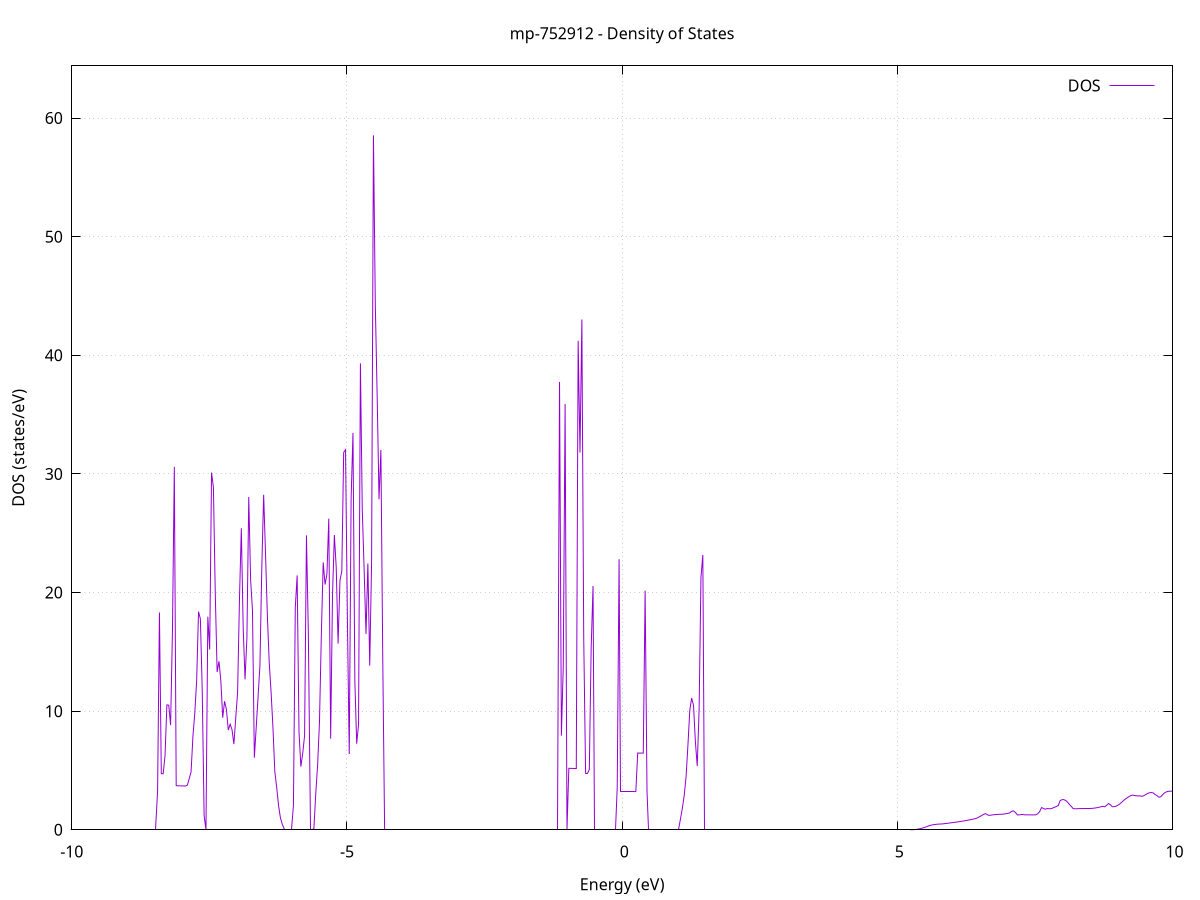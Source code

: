 set title 'mp-752912 - Density of States'
set xlabel 'Energy (eV)'
set ylabel 'DOS (states/eV)'
set grid
set xrange [-10:10]
set yrange [0:64.397]
set xzeroaxis lt -1
set terminal png size 800,600
set output 'mp-752912_dos_gnuplot.png'
plot '-' using 1:2 with lines title 'DOS'
-46.243900 0.000000
-46.210100 0.000000
-46.176300 0.000000
-46.142400 0.000000
-46.108600 0.000000
-46.074800 0.000000
-46.041000 0.000000
-46.007200 0.000000
-45.973400 0.000000
-45.939600 0.000000
-45.905800 0.000000
-45.871900 0.000000
-45.838100 0.000000
-45.804300 0.000000
-45.770500 0.000000
-45.736700 0.000000
-45.702900 0.000000
-45.669100 0.000000
-45.635300 0.000000
-45.601400 0.000000
-45.567600 0.000000
-45.533800 0.000000
-45.500000 0.000000
-45.466200 0.000000
-45.432400 0.000000
-45.398600 0.000000
-45.364800 0.000000
-45.330900 0.000000
-45.297100 0.000000
-45.263300 0.000000
-45.229500 0.000000
-45.195700 0.000000
-45.161900 0.000000
-45.128100 0.000000
-45.094300 0.000000
-45.060400 0.000000
-45.026600 0.000000
-44.992800 0.000000
-44.959000 0.000000
-44.925200 0.000000
-44.891400 0.000000
-44.857600 0.000000
-44.823700 0.000000
-44.789900 0.000000
-44.756100 0.000000
-44.722300 0.000000
-44.688500 0.000000
-44.654700 0.000000
-44.620900 0.000000
-44.587100 0.000000
-44.553200 0.000000
-44.519400 0.000000
-44.485600 0.000000
-44.451800 0.000000
-44.418000 0.000000
-44.384200 0.000000
-44.350400 0.000000
-44.316600 0.000000
-44.282700 0.000000
-44.248900 0.000000
-44.215100 0.000000
-44.181300 0.000000
-44.147500 0.000000
-44.113700 0.000000
-44.079900 0.000000
-44.046100 0.000000
-44.012200 0.000000
-43.978400 0.000000
-43.944600 0.000000
-43.910800 0.000000
-43.877000 0.000000
-43.843200 0.000000
-43.809400 0.000000
-43.775600 0.000000
-43.741700 0.000000
-43.707900 0.000000
-43.674100 0.000000
-43.640300 0.000000
-43.606500 0.000000
-43.572700 0.000000
-43.538900 0.000000
-43.505100 0.000000
-43.471200 0.000000
-43.437400 0.000000
-43.403600 0.000000
-43.369800 0.000000
-43.336000 0.000000
-43.302200 0.000000
-43.268400 0.000000
-43.234500 0.000000
-43.200700 0.000000
-43.166900 766.857000
-43.133100 0.000000
-43.099300 1018.175600
-43.065500 47.659300
-43.031700 134.387600
-42.997900 0.000000
-42.964000 0.000000
-42.930200 0.000000
-42.896400 0.000000
-42.862600 0.000000
-42.828800 0.000000
-42.795000 0.000000
-42.761200 0.000000
-42.727400 0.000000
-42.693500 0.000000
-42.659700 0.000000
-42.625900 0.000000
-42.592100 0.000000
-42.558300 0.000000
-42.524500 0.000000
-42.490700 0.000000
-42.456900 0.000000
-42.423000 0.000000
-42.389200 0.000000
-42.355400 0.000000
-42.321600 0.000000
-42.287800 0.000000
-42.254000 0.000000
-42.220200 0.000000
-42.186400 0.000000
-42.152500 0.000000
-42.118700 0.000000
-42.084900 0.000000
-42.051100 0.000000
-42.017300 0.000000
-41.983500 0.000000
-41.949700 0.000000
-41.915800 0.000000
-41.882000 0.000000
-41.848200 0.000000
-41.814400 0.000000
-41.780600 0.000000
-41.746800 0.000000
-41.713000 0.000000
-41.679200 0.000000
-41.645300 0.000000
-41.611500 0.000000
-41.577700 0.000000
-41.543900 0.000000
-41.510100 0.000000
-41.476300 0.000000
-41.442500 0.000000
-41.408700 0.000000
-41.374800 0.000000
-41.341000 0.000000
-41.307200 0.000000
-41.273400 0.000000
-41.239600 0.000000
-41.205800 0.000000
-41.172000 0.000000
-41.138200 0.000000
-41.104300 0.000000
-41.070500 0.000000
-41.036700 0.000000
-41.002900 0.000000
-40.969100 0.000000
-40.935300 0.000000
-40.901500 0.000000
-40.867700 0.000000
-40.833800 0.000000
-40.800000 0.000000
-40.766200 0.000000
-40.732400 0.000000
-40.698600 0.000000
-40.664800 0.000000
-40.631000 0.000000
-40.597100 0.000000
-40.563300 0.000000
-40.529500 0.000000
-40.495700 0.000000
-40.461900 0.000000
-40.428100 0.000000
-40.394300 0.000000
-40.360500 0.000000
-40.326600 0.000000
-40.292800 0.000000
-40.259000 0.000000
-40.225200 0.000000
-40.191400 0.000000
-40.157600 0.000000
-40.123800 0.000000
-40.090000 0.000000
-40.056100 0.000000
-40.022300 0.000000
-39.988500 0.000000
-39.954700 0.000000
-39.920900 0.000000
-39.887100 0.000000
-39.853300 0.000000
-39.819500 0.000000
-39.785600 0.000000
-39.751800 0.000000
-39.718000 0.000000
-39.684200 0.000000
-39.650400 0.000000
-39.616600 0.000000
-39.582800 0.000000
-39.549000 0.000000
-39.515100 0.000000
-39.481300 0.000000
-39.447500 0.000000
-39.413700 0.000000
-39.379900 0.000000
-39.346100 0.000000
-39.312300 0.000000
-39.278500 0.000000
-39.244600 0.000000
-39.210800 0.000000
-39.177000 0.000000
-39.143200 0.000000
-39.109400 0.000000
-39.075600 0.000000
-39.041800 0.000000
-39.007900 0.000000
-38.974100 0.000000
-38.940300 0.000000
-38.906500 0.000000
-38.872700 0.000000
-38.838900 0.000000
-38.805100 0.000000
-38.771300 0.000000
-38.737400 0.000000
-38.703600 0.000000
-38.669800 0.000000
-38.636000 0.000000
-38.602200 0.000000
-38.568400 0.000000
-38.534600 0.000000
-38.500800 0.000000
-38.466900 0.000000
-38.433100 0.000000
-38.399300 0.000000
-38.365500 0.000000
-38.331700 0.000000
-38.297900 0.000000
-38.264100 0.000000
-38.230300 0.000000
-38.196400 0.000000
-38.162600 0.000000
-38.128800 0.000000
-38.095000 0.000000
-38.061200 0.000000
-38.027400 0.000000
-37.993600 0.000000
-37.959800 0.000000
-37.925900 0.000000
-37.892100 0.000000
-37.858300 0.000000
-37.824500 0.000000
-37.790700 0.000000
-37.756900 0.000000
-37.723100 0.000000
-37.689200 0.000000
-37.655400 0.000000
-37.621600 0.000000
-37.587800 0.000000
-37.554000 0.000000
-37.520200 0.000000
-37.486400 0.000000
-37.452600 0.000000
-37.418700 0.000000
-37.384900 0.000000
-37.351100 0.000000
-37.317300 0.000000
-37.283500 0.000000
-37.249700 0.000000
-37.215900 0.000000
-37.182100 0.000000
-37.148200 0.000000
-37.114400 0.000000
-37.080600 0.000000
-37.046800 0.000000
-37.013000 0.000000
-36.979200 0.000000
-36.945400 0.000000
-36.911600 0.000000
-36.877700 0.000000
-36.843900 0.000000
-36.810100 0.000000
-36.776300 0.000000
-36.742500 0.000000
-36.708700 0.000000
-36.674900 0.000000
-36.641100 0.000000
-36.607200 0.000000
-36.573400 0.000000
-36.539600 0.000000
-36.505800 0.000000
-36.472000 0.000000
-36.438200 0.000000
-36.404400 0.000000
-36.370500 0.000000
-36.336700 0.000000
-36.302900 0.000000
-36.269100 0.000000
-36.235300 0.000000
-36.201500 0.000000
-36.167700 0.000000
-36.133900 0.000000
-36.100000 0.000000
-36.066200 0.000000
-36.032400 0.000000
-35.998600 0.000000
-35.964800 0.000000
-35.931000 0.000000
-35.897200 0.000000
-35.863400 0.000000
-35.829500 0.000000
-35.795700 0.000000
-35.761900 0.000000
-35.728100 0.000000
-35.694300 0.000000
-35.660500 0.000000
-35.626700 0.000000
-35.592900 0.000000
-35.559000 0.000000
-35.525200 0.000000
-35.491400 0.000000
-35.457600 0.000000
-35.423800 0.000000
-35.390000 0.000000
-35.356200 0.000000
-35.322400 0.000000
-35.288500 0.000000
-35.254700 0.000000
-35.220900 0.000000
-35.187100 0.000000
-35.153300 0.000000
-35.119500 0.000000
-35.085700 0.000000
-35.051900 0.000000
-35.018000 0.000000
-34.984200 0.000000
-34.950400 0.000000
-34.916600 0.000000
-34.882800 0.000000
-34.849000 0.000000
-34.815200 0.000000
-34.781300 0.000000
-34.747500 0.000000
-34.713700 0.000000
-34.679900 0.000000
-34.646100 0.000000
-34.612300 0.000000
-34.578500 0.000000
-34.544700 0.000000
-34.510800 0.000000
-34.477000 0.000000
-34.443200 0.000000
-34.409400 0.000000
-34.375600 0.000000
-34.341800 0.000000
-34.308000 0.000000
-34.274200 0.000000
-34.240300 0.000000
-34.206500 0.000000
-34.172700 0.000000
-34.138900 0.000000
-34.105100 0.000000
-34.071300 0.000000
-34.037500 0.000000
-34.003700 0.000000
-33.969800 0.000000
-33.936000 0.000000
-33.902200 0.000000
-33.868400 0.000000
-33.834600 0.000000
-33.800800 0.000000
-33.767000 0.000000
-33.733200 0.000000
-33.699300 0.000000
-33.665500 0.000000
-33.631700 0.000000
-33.597900 0.000000
-33.564100 0.000000
-33.530300 0.000000
-33.496500 0.000000
-33.462600 0.000000
-33.428800 0.000000
-33.395000 0.000000
-33.361200 0.000000
-33.327400 0.000000
-33.293600 0.000000
-33.259800 0.000000
-33.226000 0.000000
-33.192100 0.000000
-33.158300 0.000000
-33.124500 0.000000
-33.090700 0.000000
-33.056900 0.000000
-33.023100 0.000000
-32.989300 0.000000
-32.955500 0.000000
-32.921600 0.000000
-32.887800 0.000000
-32.854000 0.000000
-32.820200 0.000000
-32.786400 0.000000
-32.752600 0.000000
-32.718800 0.000000
-32.685000 0.000000
-32.651100 0.000000
-32.617300 0.000000
-32.583500 0.000000
-32.549700 0.000000
-32.515900 0.000000
-32.482100 0.000000
-32.448300 0.000000
-32.414500 0.000000
-32.380600 0.000000
-32.346800 0.000000
-32.313000 0.000000
-32.279200 0.000000
-32.245400 0.000000
-32.211600 0.000000
-32.177800 0.000000
-32.143900 0.000000
-32.110100 0.000000
-32.076300 0.000000
-32.042500 0.000000
-32.008700 0.000000
-31.974900 0.000000
-31.941100 0.000000
-31.907300 0.000000
-31.873400 0.000000
-31.839600 0.000000
-31.805800 0.000000
-31.772000 0.000000
-31.738200 0.000000
-31.704400 0.000000
-31.670600 0.000000
-31.636800 0.000000
-31.602900 0.000000
-31.569100 0.000000
-31.535300 0.000000
-31.501500 0.000000
-31.467700 0.000000
-31.433900 0.000000
-31.400100 0.000000
-31.366300 0.000000
-31.332400 0.000000
-31.298600 0.000000
-31.264800 0.000000
-31.231000 0.000000
-31.197200 0.000000
-31.163400 0.000000
-31.129600 0.000000
-31.095800 0.000000
-31.061900 0.000000
-31.028100 0.000000
-30.994300 0.000000
-30.960500 0.000000
-30.926700 0.000000
-30.892900 0.000000
-30.859100 0.000000
-30.825300 0.000000
-30.791400 0.000000
-30.757600 0.000000
-30.723800 0.000000
-30.690000 0.000000
-30.656200 0.000000
-30.622400 0.000000
-30.588600 0.000000
-30.554700 0.000000
-30.520900 0.000000
-30.487100 0.000000
-30.453300 0.000000
-30.419500 0.000000
-30.385700 0.000000
-30.351900 0.000000
-30.318100 0.000000
-30.284200 0.000000
-30.250400 0.000000
-30.216600 0.000000
-30.182800 0.000000
-30.149000 0.000000
-30.115200 0.000000
-30.081400 0.000000
-30.047600 0.000000
-30.013700 0.000000
-29.979900 0.000000
-29.946100 0.000000
-29.912300 0.000000
-29.878500 0.000000
-29.844700 0.000000
-29.810900 0.000000
-29.777100 0.000000
-29.743200 0.000000
-29.709400 0.000000
-29.675600 0.000000
-29.641800 0.000000
-29.608000 0.000000
-29.574200 0.000000
-29.540400 0.000000
-29.506600 0.000000
-29.472700 0.000000
-29.438900 0.000000
-29.405100 0.000000
-29.371300 0.000000
-29.337500 0.000000
-29.303700 0.000000
-29.269900 0.000000
-29.236000 0.000000
-29.202200 0.000000
-29.168400 0.000000
-29.134600 0.000000
-29.100800 0.000000
-29.067000 0.000000
-29.033200 0.000000
-28.999400 0.000000
-28.965500 0.000000
-28.931700 0.000000
-28.897900 0.000000
-28.864100 0.000000
-28.830300 0.000000
-28.796500 0.000000
-28.762700 0.000000
-28.728900 0.000000
-28.695000 0.000000
-28.661200 0.000000
-28.627400 0.000000
-28.593600 0.000000
-28.559800 0.000000
-28.526000 0.000000
-28.492200 0.000000
-28.458400 0.000000
-28.424500 0.000000
-28.390700 0.000000
-28.356900 0.000000
-28.323100 0.000000
-28.289300 0.000000
-28.255500 0.000000
-28.221700 0.000000
-28.187900 0.000000
-28.154000 0.000000
-28.120200 0.000000
-28.086400 0.000000
-28.052600 0.000000
-28.018800 0.000000
-27.985000 0.000000
-27.951200 0.000000
-27.917300 0.000000
-27.883500 0.000000
-27.849700 0.000000
-27.815900 0.000000
-27.782100 0.000000
-27.748300 0.000000
-27.714500 0.000000
-27.680700 0.000000
-27.646800 0.000000
-27.613000 0.000000
-27.579200 0.000000
-27.545400 0.000000
-27.511600 0.000000
-27.477800 0.000000
-27.444000 0.000000
-27.410200 0.000000
-27.376300 0.000000
-27.342500 0.000000
-27.308700 0.000000
-27.274900 0.000000
-27.241100 0.000000
-27.207300 0.000000
-27.173500 0.000000
-27.139700 0.000000
-27.105800 0.000000
-27.072000 0.000000
-27.038200 0.000000
-27.004400 0.000000
-26.970600 0.000000
-26.936800 0.000000
-26.903000 0.000000
-26.869200 0.000000
-26.835300 0.000000
-26.801500 0.000000
-26.767700 0.000000
-26.733900 0.000000
-26.700100 0.000000
-26.666300 0.000000
-26.632500 0.000000
-26.598700 0.000000
-26.564800 0.000000
-26.531000 0.000000
-26.497200 0.000000
-26.463400 0.000000
-26.429600 0.000000
-26.395800 0.000000
-26.362000 0.000000
-26.328100 0.000000
-26.294300 0.000000
-26.260500 0.000000
-26.226700 0.000000
-26.192900 0.000000
-26.159100 0.000000
-26.125300 0.000000
-26.091500 0.000000
-26.057600 0.000000
-26.023800 0.000000
-25.990000 0.000000
-25.956200 0.000000
-25.922400 0.000000
-25.888600 0.000000
-25.854800 0.000000
-25.821000 0.000000
-25.787100 0.000000
-25.753300 0.000000
-25.719500 0.000000
-25.685700 0.000000
-25.651900 0.000000
-25.618100 0.000000
-25.584300 0.000000
-25.550500 0.000000
-25.516600 0.000000
-25.482800 0.000000
-25.449000 0.000000
-25.415200 0.000000
-25.381400 0.354000
-25.347600 9.354500
-25.313800 12.181000
-25.280000 9.883600
-25.246100 4.976700
-25.212300 4.977000
-25.178500 4.977100
-25.144700 4.977000
-25.110900 4.976900
-25.077100 2.920500
-25.043300 3.365100
-25.009400 4.000500
-24.975600 4.000700
-24.941800 4.000800
-24.908000 4.001000
-24.874200 4.001100
-24.840400 4.001200
-24.806600 4.225000
-24.772800 4.958100
-24.738900 4.959600
-24.705100 4.961100
-24.671300 4.962600
-24.637500 4.964100
-24.603700 3.447600
-24.569900 16.230100
-24.536100 20.936500
-24.502300 54.700400
-24.468400 27.072600
-24.434600 16.412700
-24.400800 16.476300
-24.367000 9.818600
-24.333200 19.561900
-24.299400 31.534200
-24.265600 0.000000
-24.231800 0.000000
-24.197900 31.986600
-24.164100 17.197700
-24.130300 16.429200
-24.096500 37.095400
-24.062700 107.528500
-24.028900 93.595600
-23.995100 0.000000
-23.961300 0.000000
-23.927400 0.000000
-23.893600 0.000000
-23.859800 0.000000
-23.826000 0.000000
-23.792200 0.000000
-23.758400 0.000000
-23.724600 0.000000
-23.690700 0.000000
-23.656900 0.000000
-23.623100 0.000000
-23.589300 0.000000
-23.555500 0.000000
-23.521700 0.000000
-23.487900 0.000000
-23.454100 0.000000
-23.420200 0.000000
-23.386400 0.000000
-23.352600 0.000000
-23.318800 0.000000
-23.285000 0.000000
-23.251200 0.000000
-23.217400 0.000000
-23.183600 0.000000
-23.149700 0.000000
-23.115900 0.000000
-23.082100 0.000000
-23.048300 0.000000
-23.014500 0.000000
-22.980700 0.000000
-22.946900 0.000000
-22.913100 0.000000
-22.879200 0.000000
-22.845400 0.000000
-22.811600 0.000000
-22.777800 0.000000
-22.744000 0.000000
-22.710200 0.000000
-22.676400 0.000000
-22.642600 0.000000
-22.608700 0.000000
-22.574900 0.000000
-22.541100 0.000000
-22.507300 0.000000
-22.473500 0.000000
-22.439700 0.000000
-22.405900 0.000000
-22.372100 0.000000
-22.338200 0.000000
-22.304400 0.000000
-22.270600 0.000000
-22.236800 0.000000
-22.203000 0.000000
-22.169200 0.000000
-22.135400 0.000000
-22.101500 0.000000
-22.067700 0.000000
-22.033900 0.000000
-22.000100 0.000000
-21.966300 0.000000
-21.932500 0.000000
-21.898700 0.000000
-21.864900 0.000000
-21.831000 0.000000
-21.797200 0.000000
-21.763400 0.000000
-21.729600 0.000000
-21.695800 0.000000
-21.662000 0.000000
-21.628200 0.000000
-21.594400 0.000000
-21.560500 0.000000
-21.526700 0.000000
-21.492900 0.000000
-21.459100 0.000000
-21.425300 0.000000
-21.391500 0.000000
-21.357700 0.000000
-21.323900 0.000000
-21.290000 0.000000
-21.256200 0.000000
-21.222400 0.000000
-21.188600 0.000000
-21.154800 0.000000
-21.121000 0.000000
-21.087200 0.000000
-21.053400 0.000000
-21.019500 0.000000
-20.985700 0.000000
-20.951900 0.000000
-20.918100 0.000000
-20.884300 0.000000
-20.850500 0.000000
-20.816700 0.000000
-20.782800 0.000000
-20.749000 0.000000
-20.715200 0.000000
-20.681400 0.000000
-20.647600 0.000000
-20.613800 0.000000
-20.580000 0.000000
-20.546200 0.000000
-20.512300 0.000000
-20.478500 0.000000
-20.444700 0.000000
-20.410900 0.000000
-20.377100 0.000000
-20.343300 0.000000
-20.309500 0.000000
-20.275700 0.000000
-20.241800 0.000000
-20.208000 0.000000
-20.174200 0.000000
-20.140400 0.000000
-20.106600 0.000000
-20.072800 0.000000
-20.039000 0.000000
-20.005200 0.000000
-19.971300 0.000000
-19.937500 0.000000
-19.903700 0.000000
-19.869900 0.000000
-19.836100 0.000000
-19.802300 0.000000
-19.768500 0.000000
-19.734700 0.000000
-19.700800 0.000000
-19.667000 0.000000
-19.633200 0.000000
-19.599400 0.000000
-19.565600 0.000000
-19.531800 0.000000
-19.498000 0.000000
-19.464200 0.000000
-19.430300 0.000000
-19.396500 0.000000
-19.362700 0.000000
-19.328900 0.000000
-19.295100 0.000000
-19.261300 0.000000
-19.227500 0.000000
-19.193600 0.000000
-19.159800 0.000000
-19.126000 0.000000
-19.092200 0.000000
-19.058400 0.000000
-19.024600 0.000000
-18.990800 0.000000
-18.957000 0.000000
-18.923100 0.000000
-18.889300 0.000000
-18.855500 0.000000
-18.821700 0.000000
-18.787900 0.000000
-18.754100 0.000000
-18.720300 0.000000
-18.686500 0.000000
-18.652600 0.000000
-18.618800 0.000000
-18.585000 0.000000
-18.551200 0.000000
-18.517400 0.000000
-18.483600 0.000000
-18.449800 0.000000
-18.416000 0.000000
-18.382100 0.000000
-18.348300 0.000000
-18.314500 0.000000
-18.280700 0.000000
-18.246900 0.000000
-18.213100 0.000000
-18.179300 0.000000
-18.145500 0.000000
-18.111600 0.000000
-18.077800 0.000000
-18.044000 0.000000
-18.010200 0.000000
-17.976400 0.000000
-17.942600 0.000000
-17.908800 0.000000
-17.874900 0.000000
-17.841100 0.000000
-17.807300 0.000000
-17.773500 0.000000
-17.739700 0.000000
-17.705900 0.000000
-17.672100 0.000000
-17.638300 0.000000
-17.604400 0.000000
-17.570600 0.000000
-17.536800 0.000000
-17.503000 0.000000
-17.469200 0.000000
-17.435400 0.000000
-17.401600 0.000000
-17.367800 0.000000
-17.333900 0.000000
-17.300100 0.000000
-17.266300 0.000000
-17.232500 0.000000
-17.198700 0.000000
-17.164900 0.000000
-17.131100 0.000000
-17.097300 0.000000
-17.063400 0.000000
-17.029600 0.000000
-16.995800 0.000000
-16.962000 0.000000
-16.928200 0.000000
-16.894400 0.000000
-16.860600 0.000000
-16.826800 0.000000
-16.792900 0.000000
-16.759100 0.000000
-16.725300 0.000000
-16.691500 0.000000
-16.657700 0.000000
-16.623900 0.000000
-16.590100 0.000000
-16.556200 0.000000
-16.522400 0.000000
-16.488600 0.000000
-16.454800 0.000000
-16.421000 0.000000
-16.387200 0.000000
-16.353400 0.000000
-16.319600 0.000000
-16.285700 0.000000
-16.251900 0.000000
-16.218100 0.000000
-16.184300 0.000000
-16.150500 0.000000
-16.116700 0.000000
-16.082900 0.000000
-16.049100 0.000000
-16.015200 0.000000
-15.981400 0.000000
-15.947600 0.000000
-15.913800 0.000000
-15.880000 0.000000
-15.846200 0.000000
-15.812400 0.000000
-15.778600 0.000000
-15.744700 0.000000
-15.710900 0.000000
-15.677100 0.000000
-15.643300 0.000000
-15.609500 0.000000
-15.575700 0.000000
-15.541900 0.000000
-15.508100 0.000000
-15.474200 0.000000
-15.440400 0.000000
-15.406600 0.000000
-15.372800 0.000000
-15.339000 0.000000
-15.305200 0.000000
-15.271400 0.000000
-15.237600 0.000000
-15.203700 0.000000
-15.169900 0.000000
-15.136100 0.000000
-15.102300 0.000000
-15.068500 0.000000
-15.034700 0.000000
-15.000900 0.000000
-14.967000 0.000000
-14.933200 0.000000
-14.899400 0.000000
-14.865600 0.000000
-14.831800 0.000000
-14.798000 0.000000
-14.764200 0.000000
-14.730400 0.000000
-14.696500 0.000000
-14.662700 0.000000
-14.628900 0.000000
-14.595100 0.000000
-14.561300 0.000000
-14.527500 0.000000
-14.493700 0.000000
-14.459900 0.000000
-14.426000 0.000000
-14.392200 0.000000
-14.358400 0.000000
-14.324600 0.000000
-14.290800 0.000000
-14.257000 0.000000
-14.223200 0.000000
-14.189400 0.000000
-14.155500 0.000000
-14.121700 0.000000
-14.087900 0.000000
-14.054100 0.000000
-14.020300 0.000000
-13.986500 0.000000
-13.952700 0.000000
-13.918900 0.000000
-13.885000 0.000000
-13.851200 0.000000
-13.817400 0.000000
-13.783600 0.000000
-13.749800 0.000000
-13.716000 0.000000
-13.682200 0.000000
-13.648300 0.000000
-13.614500 0.000000
-13.580700 0.000000
-13.546900 0.000000
-13.513100 0.000000
-13.479300 0.000000
-13.445500 0.000000
-13.411700 0.000000
-13.377800 0.000000
-13.344000 0.000000
-13.310200 0.000000
-13.276400 0.000000
-13.242600 0.000000
-13.208800 0.000000
-13.175000 0.000000
-13.141200 0.000000
-13.107300 0.000000
-13.073500 0.000000
-13.039700 0.000000
-13.005900 0.000000
-12.972100 0.000000
-12.938300 0.000000
-12.904500 0.000000
-12.870700 0.000000
-12.836800 0.000000
-12.803000 0.000000
-12.769200 0.000000
-12.735400 0.000000
-12.701600 0.000000
-12.667800 0.000000
-12.634000 0.000000
-12.600200 0.000000
-12.566300 0.000000
-12.532500 0.000000
-12.498700 0.000000
-12.464900 0.000000
-12.431100 0.000000
-12.397300 0.000000
-12.363500 0.000000
-12.329600 0.000000
-12.295800 0.000000
-12.262000 0.000000
-12.228200 0.000000
-12.194400 0.000000
-12.160600 0.000000
-12.126800 0.000000
-12.093000 0.000000
-12.059100 0.000000
-12.025300 0.000000
-11.991500 0.000000
-11.957700 0.000000
-11.923900 0.000000
-11.890100 0.000000
-11.856300 0.000000
-11.822500 0.000000
-11.788600 0.000000
-11.754800 0.000000
-11.721000 0.000000
-11.687200 0.000000
-11.653400 0.000000
-11.619600 0.000000
-11.585800 0.000000
-11.552000 0.000000
-11.518100 0.000000
-11.484300 0.000000
-11.450500 0.000000
-11.416700 0.000000
-11.382900 0.000000
-11.349100 0.000000
-11.315300 0.000000
-11.281500 0.000000
-11.247600 0.000000
-11.213800 0.000000
-11.180000 0.000000
-11.146200 0.000000
-11.112400 0.000000
-11.078600 0.000000
-11.044800 0.000000
-11.011000 0.000000
-10.977100 0.000000
-10.943300 0.000000
-10.909500 0.000000
-10.875700 0.000000
-10.841900 0.000000
-10.808100 0.000000
-10.774300 0.000000
-10.740400 0.000000
-10.706600 0.000000
-10.672800 0.000000
-10.639000 0.000000
-10.605200 0.000000
-10.571400 0.000000
-10.537600 0.000000
-10.503800 0.000000
-10.469900 0.000000
-10.436100 0.000000
-10.402300 0.000000
-10.368500 0.000000
-10.334700 0.000000
-10.300900 0.000000
-10.267100 0.000000
-10.233300 0.000000
-10.199400 0.000000
-10.165600 0.000000
-10.131800 0.000000
-10.098000 0.000000
-10.064200 0.000000
-10.030400 0.000000
-9.996600 0.000000
-9.962800 0.000000
-9.928900 0.000000
-9.895100 0.000000
-9.861300 0.000000
-9.827500 0.000000
-9.793700 0.000000
-9.759900 0.000000
-9.726100 0.000000
-9.692300 0.000000
-9.658400 0.000000
-9.624600 0.000000
-9.590800 0.000000
-9.557000 0.000000
-9.523200 0.000000
-9.489400 0.000000
-9.455600 0.000000
-9.421700 0.000000
-9.387900 0.000000
-9.354100 0.000000
-9.320300 0.000000
-9.286500 0.000000
-9.252700 0.000000
-9.218900 0.000000
-9.185100 0.000000
-9.151200 0.000000
-9.117400 0.000000
-9.083600 0.000000
-9.049800 0.000000
-9.016000 0.000000
-8.982200 0.000000
-8.948400 0.000000
-8.914600 0.000000
-8.880700 0.000000
-8.846900 0.000000
-8.813100 0.000000
-8.779300 0.000000
-8.745500 0.000000
-8.711700 0.000000
-8.677900 0.000000
-8.644100 0.000000
-8.610200 0.000000
-8.576400 0.000000
-8.542600 0.000000
-8.508800 0.000000
-8.475000 0.000000
-8.441200 3.242100
-8.407400 18.316700
-8.373600 4.726000
-8.339700 4.725300
-8.305900 6.239100
-8.272100 10.528600
-8.238300 10.504000
-8.204500 8.825600
-8.170700 16.823100
-8.136900 30.595500
-8.103000 3.714700
-8.069200 3.708100
-8.035400 3.702500
-8.001600 3.697800
-7.967800 3.694100
-7.934000 3.691300
-7.900200 3.760200
-7.866400 4.307000
-7.832500 4.890600
-7.798700 7.899600
-7.764900 9.832600
-7.731100 12.595100
-7.697300 18.391300
-7.663500 17.775600
-7.629700 11.723000
-7.595900 1.207000
-7.562000 0.000000
-7.528200 17.960000
-7.494400 15.201700
-7.460600 30.109500
-7.426800 28.878600
-7.393000 19.965600
-7.359200 13.300300
-7.325400 14.208600
-7.291500 12.535500
-7.257700 9.448800
-7.223900 10.833000
-7.190100 10.132700
-7.156300 8.406600
-7.122500 8.900400
-7.088700 8.436600
-7.054900 7.226400
-7.021000 9.416900
-6.987200 11.586300
-6.953400 19.412100
-6.919600 25.420900
-6.885800 17.036400
-6.852000 12.676500
-6.818200 16.134100
-6.784400 28.050900
-6.750500 21.071800
-6.716700 18.482000
-6.682900 6.073400
-6.649100 8.630400
-6.615300 11.213500
-6.581500 13.848900
-6.547700 22.068500
-6.513800 28.245400
-6.480000 23.282500
-6.446200 18.024800
-6.412400 14.073500
-6.378600 11.602400
-6.344800 8.615400
-6.311000 4.903600
-6.277200 3.587100
-6.243300 2.052900
-6.209500 1.013900
-6.175700 0.466200
-6.141900 0.000000
-6.108100 0.000000
-6.074300 0.000000
-6.040500 0.000000
-6.006700 0.000000
-5.972800 2.029000
-5.939000 18.734300
-5.905200 21.444700
-5.871400 8.198600
-5.837600 5.324800
-5.803800 6.463100
-5.770000 7.935900
-5.736200 24.821400
-5.702300 16.708400
-5.668500 0.000000
-5.634700 0.000000
-5.600900 0.101200
-5.567100 3.057700
-5.533300 5.461000
-5.499500 9.099900
-5.465700 16.417100
-5.431800 22.545300
-5.398000 20.675400
-5.364200 21.566900
-5.330400 26.230900
-5.296600 7.682700
-5.262800 19.786600
-5.229000 24.845000
-5.195100 22.106900
-5.161300 15.702600
-5.127500 20.996700
-5.093700 21.803900
-5.059900 31.809300
-5.026100 32.040200
-4.992300 17.805100
-4.958500 6.380100
-4.924600 27.915100
-4.890800 33.448900
-4.857000 12.592000
-4.823200 7.254800
-4.789400 8.888200
-4.755600 39.320200
-4.721800 26.985700
-4.688000 21.907500
-4.654100 16.512700
-4.620300 22.448100
-4.586500 13.839500
-4.552700 22.561600
-4.518900 58.543100
-4.485100 44.286300
-4.451300 36.578300
-4.417500 27.860600
-4.383600 32.020600
-4.349800 14.463700
-4.316000 0.023000
-4.282200 0.000000
-4.248400 0.000000
-4.214600 0.000000
-4.180800 0.000000
-4.147000 0.000000
-4.113100 0.000000
-4.079300 0.000000
-4.045500 0.000000
-4.011700 0.000000
-3.977900 0.000000
-3.944100 0.000000
-3.910300 0.000000
-3.876400 0.000000
-3.842600 0.000000
-3.808800 0.000000
-3.775000 0.000000
-3.741200 0.000000
-3.707400 0.000000
-3.673600 0.000000
-3.639800 0.000000
-3.605900 0.000000
-3.572100 0.000000
-3.538300 0.000000
-3.504500 0.000000
-3.470700 0.000000
-3.436900 0.000000
-3.403100 0.000000
-3.369300 0.000000
-3.335400 0.000000
-3.301600 0.000000
-3.267800 0.000000
-3.234000 0.000000
-3.200200 0.000000
-3.166400 0.000000
-3.132600 0.000000
-3.098800 0.000000
-3.064900 0.000000
-3.031100 0.000000
-2.997300 0.000000
-2.963500 0.000000
-2.929700 0.000000
-2.895900 0.000000
-2.862100 0.000000
-2.828300 0.000000
-2.794400 0.000000
-2.760600 0.000000
-2.726800 0.000000
-2.693000 0.000000
-2.659200 0.000000
-2.625400 0.000000
-2.591600 0.000000
-2.557800 0.000000
-2.523900 0.000000
-2.490100 0.000000
-2.456300 0.000000
-2.422500 0.000000
-2.388700 0.000000
-2.354900 0.000000
-2.321100 0.000000
-2.287200 0.000000
-2.253400 0.000000
-2.219600 0.000000
-2.185800 0.000000
-2.152000 0.000000
-2.118200 0.000000
-2.084400 0.000000
-2.050600 0.000000
-2.016700 0.000000
-1.982900 0.000000
-1.949100 0.000000
-1.915300 0.000000
-1.881500 0.000000
-1.847700 0.000000
-1.813900 0.000000
-1.780100 0.000000
-1.746200 0.000000
-1.712400 0.000000
-1.678600 0.000000
-1.644800 0.000000
-1.611000 0.000000
-1.577200 0.000000
-1.543400 0.000000
-1.509600 0.000000
-1.475700 0.000000
-1.441900 0.000000
-1.408100 0.000000
-1.374300 0.000000
-1.340500 0.000000
-1.306700 0.000000
-1.272900 0.000000
-1.239100 0.000000
-1.205200 0.000000
-1.171400 0.000000
-1.137600 37.761000
-1.103800 7.931400
-1.070000 13.758500
-1.036200 35.904900
-1.002400 0.000000
-0.968500 5.181000
-0.934700 5.176600
-0.900900 5.172500
-0.867100 5.168600
-0.833300 5.165000
-0.799500 41.217500
-0.765700 31.803300
-0.731900 43.017700
-0.698000 16.133500
-0.664200 4.747100
-0.630400 4.748000
-0.596600 5.076100
-0.562800 15.321300
-0.529000 20.554500
-0.495200 0.000000
-0.461400 0.000000
-0.427500 0.000000
-0.393700 0.000000
-0.359900 0.000000
-0.326100 0.000000
-0.292300 0.000000
-0.258500 0.000000
-0.224700 0.000000
-0.190900 0.000000
-0.157000 0.000000
-0.123200 0.000000
-0.089400 3.564200
-0.055600 22.803700
-0.021800 3.222500
0.012000 3.222200
0.045800 3.222000
0.079600 3.221900
0.113500 3.221900
0.147300 3.221900
0.181100 3.222100
0.214900 3.222400
0.248700 3.222800
0.282500 6.472600
0.316300 6.464800
0.350200 6.462300
0.384000 6.465100
0.417800 20.159200
0.451600 3.262100
0.485400 0.000000
0.519200 0.000000
0.553000 0.000000
0.586800 0.000000
0.620700 0.000000
0.654500 0.000000
0.688300 0.000000
0.722100 0.000000
0.755900 0.000000
0.789700 0.000000
0.823500 0.000000
0.857300 0.000000
0.891200 0.000000
0.925000 0.000000
0.958800 0.000000
0.992600 0.000000
1.026400 0.000000
1.060200 0.919500
1.094000 1.815100
1.127800 2.886800
1.161700 4.468700
1.195500 7.139600
1.229300 10.087700
1.263100 11.105000
1.296900 10.481400
1.330700 7.413000
1.364500 5.375500
1.398300 10.084500
1.432200 21.276800
1.466000 23.170100
1.499800 0.000000
1.533600 0.000000
1.567400 0.000000
1.601200 0.000000
1.635000 0.000000
1.668800 0.000000
1.702700 0.000000
1.736500 0.000000
1.770300 0.000000
1.804100 0.000000
1.837900 0.000000
1.871700 0.000000
1.905500 0.000000
1.939400 0.000000
1.973200 0.000000
2.007000 0.000000
2.040800 0.000000
2.074600 0.000000
2.108400 0.000000
2.142200 0.000000
2.176000 0.000000
2.209900 0.000000
2.243700 0.000000
2.277500 0.000000
2.311300 0.000000
2.345100 0.000000
2.378900 0.000000
2.412700 0.000000
2.446500 0.000000
2.480400 0.000000
2.514200 0.000000
2.548000 0.000000
2.581800 0.000000
2.615600 0.000000
2.649400 0.000000
2.683200 0.000000
2.717000 0.000000
2.750900 0.000000
2.784700 0.000000
2.818500 0.000000
2.852300 0.000000
2.886100 0.000000
2.919900 0.000000
2.953700 0.000000
2.987500 0.000000
3.021400 0.000000
3.055200 0.000000
3.089000 0.000000
3.122800 0.000000
3.156600 0.000000
3.190400 0.000000
3.224200 0.000000
3.258100 0.000000
3.291900 0.000000
3.325700 0.000000
3.359500 0.000000
3.393300 0.000000
3.427100 0.000000
3.460900 0.000000
3.494700 0.000000
3.528600 0.000000
3.562400 0.000000
3.596200 0.000000
3.630000 0.000000
3.663800 0.000000
3.697600 0.000000
3.731400 0.000000
3.765200 0.000000
3.799100 0.000000
3.832900 0.000000
3.866700 0.000000
3.900500 0.000000
3.934300 0.000000
3.968100 0.000000
4.001900 0.000000
4.035700 0.000000
4.069600 0.000000
4.103400 0.000000
4.137200 0.000000
4.171000 0.000000
4.204800 0.000000
4.238600 0.000000
4.272400 0.000000
4.306200 0.000000
4.340100 0.000000
4.373900 0.000000
4.407700 0.000000
4.441500 0.000000
4.475300 0.000000
4.509100 0.000000
4.542900 0.000000
4.576800 0.000000
4.610600 0.000000
4.644400 0.000000
4.678200 0.000000
4.712000 0.000000
4.745800 0.000000
4.779600 0.000000
4.813400 0.000000
4.847300 0.000000
4.881100 0.000000
4.914900 0.000000
4.948700 0.000000
4.982500 0.000000
5.016300 0.000000
5.050100 0.000000
5.083900 0.000000
5.117800 0.000000
5.151600 0.000000
5.185400 0.000000
5.219200 0.000000
5.253000 0.000500
5.286800 0.006800
5.320600 0.019900
5.354400 0.040100
5.388300 0.067200
5.422100 0.101200
5.455900 0.142200
5.489700 0.190200
5.523500 0.245100
5.557300 0.306900
5.591100 0.360900
5.624900 0.399400
5.658800 0.429500
5.692600 0.453100
5.726400 0.470200
5.760200 0.480600
5.794000 0.486300
5.827800 0.498300
5.861600 0.517300
5.895400 0.537400
5.929300 0.557800
5.963100 0.578500
5.996900 0.599600
6.030700 0.621000
6.064500 0.642600
6.098300 0.665200
6.132100 0.689000
6.166000 0.713900
6.199800 0.739900
6.233600 0.767100
6.267400 0.795500
6.301200 0.825000
6.335000 0.855700
6.368800 0.887700
6.402600 0.922400
6.436500 0.964600
6.470300 1.040800
6.504100 1.126600
6.537900 1.216700
6.571700 1.309300
6.605500 1.356500
6.639300 1.250200
6.673100 1.214000
6.707000 1.239500
6.740800 1.261000
6.774600 1.278400
6.808400 1.291900
6.842200 1.301300
6.876000 1.306800
6.909800 1.312300
6.943600 1.329600
6.977500 1.358900
7.011300 1.385300
7.045100 1.437200
7.078900 1.563700
7.112700 1.584400
7.146500 1.463100
7.180300 1.256100
7.214100 1.255000
7.248000 1.253400
7.281800 1.253600
7.315600 1.256900
7.349400 1.262200
7.383200 1.260100
7.417000 1.257600
7.450800 1.254700
7.484700 1.251400
7.518500 1.264800
7.552300 1.356800
7.586100 1.533100
7.619900 1.867700
7.653700 1.811500
7.687500 1.729600
7.721300 1.788400
7.755200 1.779200
7.789000 1.767900
7.822800 1.831200
7.856600 1.895400
7.890400 1.964500
7.924200 2.038400
7.958000 2.457800
7.991800 2.537000
8.025700 2.541300
8.059500 2.464000
8.093300 2.328000
8.127100 2.131100
8.160900 1.970300
8.194700 1.785400
8.228500 1.772500
8.262300 1.772800
8.296200 1.784600
8.330000 1.791100
8.363800 1.788000
8.397600 1.788600
8.431400 1.793400
8.465200 1.792900
8.499000 1.795500
8.532800 1.803400
8.566700 1.818300
8.600500 1.839900
8.634300 1.868400
8.668100 1.902600
8.701900 1.942100
8.735700 1.978100
8.769500 1.941500
8.803400 2.063000
8.837200 2.211900
8.871000 2.113300
8.904800 1.944400
8.938600 1.949300
8.972400 1.984800
9.006200 2.061800
9.040000 2.171200
9.073900 2.302800
9.107700 2.456100
9.141500 2.580500
9.175300 2.689500
9.209100 2.799800
9.242900 2.881200
9.276700 2.925200
9.310500 2.885600
9.344400 2.866800
9.378200 2.854600
9.412000 2.860600
9.445800 2.817800
9.479600 2.877600
9.513400 2.966000
9.547200 3.060900
9.581000 3.118600
9.614900 3.139500
9.648700 3.109600
9.682500 2.978500
9.716300 2.885800
9.750100 2.751600
9.783900 2.768100
9.817700 2.944600
9.851500 3.100100
9.885400 3.190200
9.919200 3.234600
9.953000 3.255100
9.986800 3.256600
10.020600 3.232100
10.054400 3.262100
10.088200 3.382800
10.122000 3.441700
10.155900 3.430900
10.189700 3.327900
10.223500 3.122800
10.257300 2.929200
10.291100 2.746100
10.324900 2.572600
10.358700 2.597500
10.392600 2.686700
10.426400 2.829900
10.460200 3.073900
10.494000 3.275000
10.527800 3.415000
10.561600 3.535100
10.595400 3.671600
10.629200 3.825200
10.663100 3.983000
10.696900 3.796400
10.730700 3.488900
10.764500 3.244900
10.798300 3.134500
10.832100 3.126200
10.865900 3.194100
10.899700 3.492400
10.933600 3.656300
10.967400 2.925900
11.001200 2.508800
11.035000 2.824200
11.068800 3.223900
11.102600 3.765600
11.136400 3.973500
11.170200 4.201300
11.204100 4.928100
11.237900 5.869600
11.271700 5.875800
11.305500 5.572700
11.339300 5.186500
11.373100 4.823300
11.406900 4.491300
11.440700 4.139800
11.474600 3.594300
11.508400 3.361900
11.542200 3.272900
11.576000 3.247800
11.609800 3.257700
11.643600 3.284100
11.677400 3.548000
11.711300 3.804300
11.745100 3.765200
11.778900 3.752000
11.812700 3.754300
11.846500 3.669500
11.880300 3.881600
11.914100 3.670400
11.947900 3.662000
11.981800 3.698200
12.015600 3.781900
12.049400 4.024800
12.083200 4.398800
12.117000 4.713500
12.150800 4.941700
12.184600 5.522200
12.218400 5.140700
12.252300 4.684900
12.286100 4.251900
12.319900 3.909900
12.353700 4.535500
12.387500 4.291800
12.421300 3.837700
12.455100 3.511600
12.488900 3.402100
12.522800 3.406100
12.556600 3.607900
12.590400 4.129600
12.624200 4.677000
12.658000 4.945800
12.691800 5.079000
12.725600 5.041700
12.759400 5.112600
12.793300 4.906700
12.827100 4.821100
12.860900 4.840300
12.894700 4.962800
12.928500 5.271300
12.962300 5.729400
12.996100 6.143100
13.029900 5.902600
13.063800 5.637400
13.097600 5.402300
13.131400 5.384100
13.165200 5.701900
13.199000 4.664400
13.232800 4.166800
13.266600 4.363000
13.300500 4.442500
13.334300 4.715800
13.368100 5.100000
13.401900 5.297200
13.435700 5.306100
13.469500 5.191200
13.503300 4.864300
13.537100 4.763400
13.571000 4.674100
13.604800 4.650000
13.638600 5.129200
13.672400 5.165900
13.706200 5.287500
13.740000 4.792500
13.773800 4.415200
13.807600 4.403500
13.841500 4.450100
13.875300 4.703500
13.909100 5.001500
13.942900 5.347000
13.976700 5.601800
14.010500 6.070000
14.044300 7.185600
14.078100 6.820400
14.112000 6.235800
14.145800 6.540200
14.179600 6.337400
14.213400 5.333200
14.247200 5.289800
14.281000 5.283600
14.314800 5.295500
14.348600 5.407200
14.382500 5.810200
14.416300 7.195600
14.450100 6.452400
14.483900 7.917100
14.517700 6.596500
14.551500 7.569900
14.585300 7.322300
14.619200 7.229200
14.653000 7.217800
14.686800 6.755800
14.720600 6.400700
14.754400 6.284000
14.788200 6.474700
14.822000 6.275600
14.855800 6.198700
14.889700 6.136500
14.923500 5.721600
14.957300 5.813700
14.991100 5.536800
15.024900 5.670600
15.058700 5.799500
15.092500 6.074000
15.126300 6.133500
15.160200 6.615500
15.194000 6.317200
15.227800 6.133900
15.261600 5.939200
15.295400 5.534000
15.329200 5.392900
15.363000 5.346100
15.396800 5.314700
15.430700 5.415900
15.464500 5.166900
15.498300 5.272400
15.532100 5.374200
15.565900 5.345700
15.599700 5.739400
15.633500 5.469800
15.667300 5.543700
15.701200 5.501000
15.735000 5.471600
15.768800 5.467300
15.802600 5.499200
15.836400 5.504500
15.870200 5.703500
15.904000 5.750900
15.937900 5.535600
15.971700 6.534600
16.005500 6.735200
16.039300 6.826600
16.073100 6.525300
16.106900 5.893800
16.140700 5.938500
16.174500 6.029800
16.208400 5.907800
16.242200 5.864200
16.276000 5.773700
16.309800 5.553000
16.343600 5.338000
16.377400 5.223200
16.411200 4.455100
16.445000 3.979800
16.478900 4.147000
16.512700 4.205400
16.546500 4.054800
16.580300 3.843600
16.614100 3.577000
16.647900 3.578800
16.681700 4.152600
16.715500 5.302800
16.749400 7.735700
16.783200 9.726800
16.817000 12.688000
16.850800 12.706200
16.884600 9.919400
16.918400 6.013600
16.952200 4.467500
16.986000 3.857700
17.019900 3.974700
17.053700 4.153000
17.087500 3.882100
17.121300 3.237200
17.155100 2.896600
17.188900 2.781100
17.222700 2.769100
17.256500 2.844900
17.290400 3.010900
17.324200 3.536900
17.358000 4.223700
17.391800 4.452800
17.425600 4.655600
17.459400 4.943200
17.493200 5.253100
17.527100 5.692700
17.560900 6.225700
17.594700 8.060700
17.628500 6.424400
17.662300 7.887700
17.696100 9.081100
17.729900 9.168100
17.763700 8.465600
17.797600 7.501900
17.831400 5.995700
17.865200 5.138200
17.899000 4.507100
17.932800 3.948100
17.966600 3.714100
18.000400 3.091900
18.034200 2.544500
18.068100 2.054000
18.101900 1.596400
18.135700 1.167600
18.169500 0.762900
18.203300 0.425800
18.237100 0.209800
18.270900 0.122600
18.304700 0.011500
18.338600 0.000000
18.372400 0.000000
18.406200 0.000000
18.440000 0.000000
18.473800 0.000000
18.507600 0.000000
18.541400 0.000000
18.575200 0.000000
18.609100 0.000000
18.642900 0.000000
18.676700 0.000000
18.710500 0.000000
18.744300 0.000000
18.778100 0.000000
18.811900 0.000000
18.845800 0.000000
18.879600 0.000000
18.913400 0.000000
18.947200 0.000000
18.981000 0.000000
19.014800 0.000000
19.048600 0.000000
19.082400 0.000000
19.116300 0.000000
19.150100 0.000000
19.183900 0.000000
19.217700 0.000000
19.251500 0.000000
19.285300 0.000000
19.319100 0.000000
19.352900 0.000000
19.386800 0.000000
19.420600 0.000000
19.454400 0.000000
19.488200 0.000000
19.522000 0.000000
19.555800 0.000000
19.589600 0.000000
19.623400 0.000000
19.657300 0.000000
19.691100 0.000000
19.724900 0.000000
19.758700 0.000000
19.792500 0.000000
19.826300 0.000000
19.860100 0.000000
19.893900 0.000000
19.927800 0.000000
19.961600 0.000000
19.995400 0.000000
20.029200 0.000000
20.063000 0.000000
20.096800 0.000000
20.130600 0.000000
20.164500 0.000000
20.198300 0.000000
20.232100 0.000000
20.265900 0.000000
20.299700 0.000000
20.333500 0.000000
20.367300 0.000000
20.401100 0.000000
20.435000 0.000000
20.468800 0.000000
20.502600 0.000000
20.536400 0.000000
20.570200 0.000000
20.604000 0.000000
20.637800 0.000000
20.671600 0.000000
20.705500 0.000000
20.739300 0.000000
20.773100 0.000000
20.806900 0.000000
20.840700 0.000000
20.874500 0.000000
20.908300 0.000000
20.942100 0.000000
20.976000 0.000000
21.009800 0.000000
21.043600 0.000000
21.077400 0.000000
21.111200 0.000000
21.145000 0.000000
21.178800 0.000000
21.212600 0.000000
21.246500 0.000000
21.280300 0.000000
21.314100 0.000000
21.347900 0.000000
21.381700 0.000000
e
